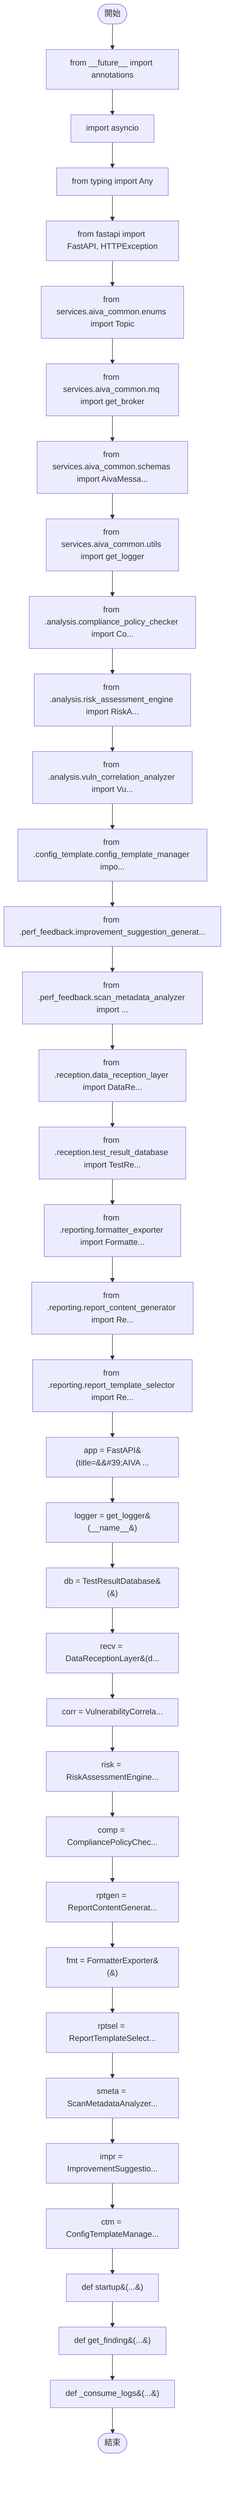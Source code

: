 flowchart TB
    n1([開始])
    n2([結束])
    n3[from __future__ import annotations]
    n4[import asyncio]
    n5[from typing import Any]
    n6[from fastapi import FastAPI, HTTPException]
    n7[from services.aiva_common.enums import Topic]
    n8[from services.aiva_common.mq import get_broker]
    n9[from services.aiva_common.schemas import AivaMessa...]
    n10[from services.aiva_common.utils import get_logger]
    n11[from .analysis.compliance_policy_checker import Co...]
    n12[from .analysis.risk_assessment_engine import RiskA...]
    n13[from .analysis.vuln_correlation_analyzer import Vu...]
    n14[from .config_template.config_template_manager impo...]
    n15[from .perf_feedback.improvement_suggestion_generat...]
    n16[from .perf_feedback.scan_metadata_analyzer import ...]
    n17[from .reception.data_reception_layer import DataRe...]
    n18[from .reception.test_result_database import TestRe...]
    n19[from .reporting.formatter_exporter import Formatte...]
    n20[from .reporting.report_content_generator import Re...]
    n21[from .reporting.report_template_selector import Re...]
    n22[app = FastAPI&#40;title=&amp;&#35;39;AIVA ...]
    n23[logger = get_logger&#40;__name__&#41;]
    n24[db = TestResultDatabase&#40;&#41;]
    n25[recv = DataReceptionLayer&#40;d...]
    n26[corr = VulnerabilityCorrela...]
    n27[risk = RiskAssessmentEngine...]
    n28[comp = CompliancePolicyChec...]
    n29[rptgen = ReportContentGenerat...]
    n30[fmt = FormatterExporter&#40;&#41;]
    n31[rptsel = ReportTemplateSelect...]
    n32[smeta = ScanMetadataAnalyzer...]
    n33[impr = ImprovementSuggestio...]
    n34[ctm = ConfigTemplateManage...]
    n35[def startup&#40;...&#41;]
    n36[def get_finding&#40;...&#41;]
    n37[def _consume_logs&#40;...&#41;]
    n1 --> n3
    n3 --> n4
    n4 --> n5
    n5 --> n6
    n6 --> n7
    n7 --> n8
    n8 --> n9
    n9 --> n10
    n10 --> n11
    n11 --> n12
    n12 --> n13
    n13 --> n14
    n14 --> n15
    n15 --> n16
    n16 --> n17
    n17 --> n18
    n18 --> n19
    n19 --> n20
    n20 --> n21
    n21 --> n22
    n22 --> n23
    n23 --> n24
    n24 --> n25
    n25 --> n26
    n26 --> n27
    n27 --> n28
    n28 --> n29
    n29 --> n30
    n30 --> n31
    n31 --> n32
    n32 --> n33
    n33 --> n34
    n34 --> n35
    n35 --> n36
    n36 --> n37
    n37 --> n2